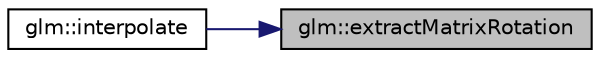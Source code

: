 digraph "glm::extractMatrixRotation"
{
 // LATEX_PDF_SIZE
  edge [fontname="Helvetica",fontsize="10",labelfontname="Helvetica",labelfontsize="10"];
  node [fontname="Helvetica",fontsize="10",shape=record];
  rankdir="RL";
  Node1 [label="glm::extractMatrixRotation",height=0.2,width=0.4,color="black", fillcolor="grey75", style="filled", fontcolor="black",tooltip=" "];
  Node1 -> Node2 [dir="back",color="midnightblue",fontsize="10",style="solid",fontname="Helvetica"];
  Node2 [label="glm::interpolate",height=0.2,width=0.4,color="black", fillcolor="white", style="filled",URL="$group__gtx__matrix__interpolation.html#ga45099a92c5c704503565619ac2bcd5c6",tooltip=" "];
}
